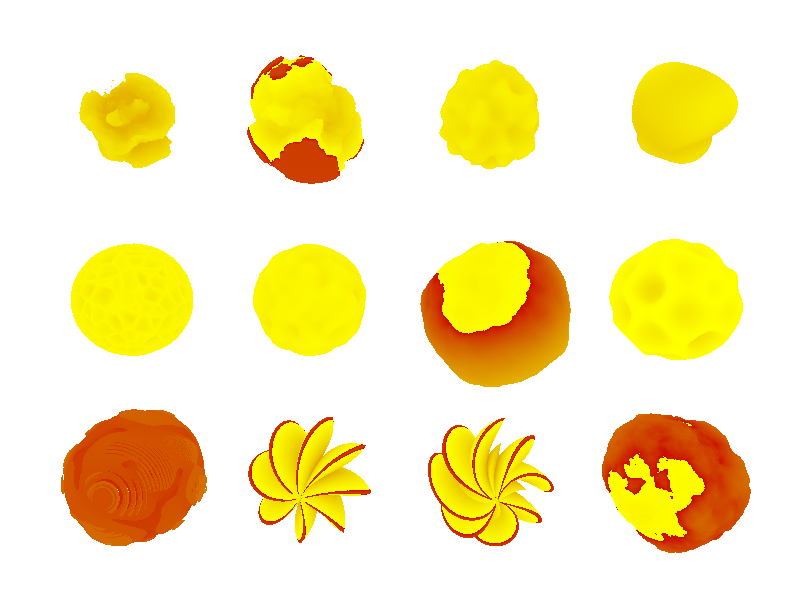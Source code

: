 //=========================================
// Various examples of spheres modified by a pigment function
// -----------------------------------------
// Made for Persistence of vision 3.6
//==========================================  
// Copyright 2001-2004 Gilles Tran http://www.oyonale.com
// -----------------------------------------
// This work is licensed under the Creative Commons Attribution License. 
// To view a copy of this license, visit http://creativecommons.org/licenses/by/2.0/ 
// or send a letter to Creative Commons, 559 Nathan Abbott Way, Stanford, California 94305, USA.
// You are free:
// - to copy, distribute, display, and perform the work
// - to make derivative works
// - to make commercial use of the work
// Under the following conditions:
// - Attribution. You must give the original author credit.
// - For any reuse or distribution, you must make clear to others the license terms of this work.
// - Any of these conditions can be waived if you get permission from the copyright holder.
// Your fair use and other rights are in no way affected by the above. 
//==========================================  
#include "colors.inc"

// ----------------------------------------
camera
{
  location  <0.1, 0.1, -3.0>
  direction 1*z
  right     4/3*x
  look_at   <0.0, 0,  0>
}

background{White}
light_source{<1,1,-1>*1000 color White*2}

// ----------------------------------------
// Max_gradient
// This parameter may need to be changed if some isosurfaces look strange (or don't appear at all)
// ----------------------------------------
#declare mxg=8; 

// ----------------------------------------
// Examples
// ----------------------------------------
// rock (agate)
#declare isoScale=0.8;   // scale of pigment modifier (higher values=smaller scale)
#declare isoStrength=0.4;   // strength of pigment modifie (how much the shape is deformed)
#declare isoThreshold=0.2;  // threshold (radius of the sphere without deformation)
#declare isoBound=2.5;        // bounding sphere (should be larger than isoThreshold)
#declare isoTurb=0;       // turbulence of the pigment modifier
#declare isoPig=pigment {agate turbulence isoTurb color_map{[0  White][1  Black]}}
#declare isoFunc=function{ pigment {isoPig}}
#declare isoSphere_agate=isosurface{
        function{x*x+y*y+z*z -isoFunc(x*isoScale,y*isoScale,z*isoScale).gray*isoStrength}
        contained_by {box{-isoBound,isoBound}}
        max_gradient mxg
 
         threshold isoThreshold
}
                 
// nugget (boxed)                 
#undef isoFunc
#declare isoScale=0.8;      // scale of pigment modifier (higher values=smaller scale)
#declare isoStrength=1;     // strength of pigment modifie (how much the shape is deformed)
#declare isoThreshold=0.1;  // threshold (radius of the sphere without deformation)
#declare isoBound=2.5;        // bounding sphere (should be larger than isoThreshold)
#declare isoTurb=1;       // turbulence of the pigment modifier
#declare isoPig=pigment {boxed turbulence isoTurb color_map{[0  White][1  Black]}}
#declare isoFunc=function{ pigment {isoPig}}
#declare isoSphere_boxed=isosurface{
        function{x*x+y*y+z*z -isoFunc(x*isoScale,y*isoScale,z*isoScale).gray*isoStrength}
        contained_by {box{-isoBound,isoBound}}
        max_gradient mxg
 
         threshold isoThreshold
}

// nugget (bozo 1)
#undef isoFunc
#declare isoScale=4;      // scale of pigment modifier (higher values=smaller scale)
#declare isoStrength=0.5;     // strength of pigment modifie (how much the shape is deformed)
#declare isoThreshold=0.4;  // threshold (radius of the sphere without deformation)
#declare isoBound=2.5;        // bounding sphere (should be larger than isoThreshold)
#declare isoTurb=0;       // turbulence of the pigment modifier
#declare isoPig=pigment {bozo turbulence isoTurb color_map{[0  White][1  Black]}}
#declare isoFunc=function{ pigment {isoPig}}
#declare isoSphere_bozo_1=isosurface{
        function{x*x+y*y+z*z -isoFunc(x*isoScale,y*isoScale,z*isoScale).gray*isoStrength}
        contained_by {box{-isoBound,isoBound}}
        max_gradient mxg
 
         threshold isoThreshold
}

// smooth pebble (bozo 2)
#undef isoFunc
#declare isoScale=1;      // scale of pigment modifier (higher values=smaller scale)
#declare isoStrength=0.8;     // strength of pigment modifie (how much the shape is deformed)
#declare isoThreshold=0.4;  // threshold (radius of the sphere without deformation)
#declare isoBound=2.5;        // bounding sphere (should be larger than isoThreshold)
#declare isoTurb=0;       // turbulence of the pigment modifier
#declare isoPig=pigment {bozo triangle_wave turbulence isoTurb color_map{[0  White][1  Black]}}
#declare isoFunc=function{ pigment {isoPig}}
#declare isoSphere_bozo_2=isosurface{
        function{x*x+y*y+z*z -isoFunc(x*isoScale,y*isoScale,z*isoScale).gray*isoStrength}
        contained_by {box{-isoBound,isoBound}}
        max_gradient mxg
 
         threshold isoThreshold
}
// pineapple (crackle) - long render
#undef isoFunc
#declare isoScale=4;      // scale of pigment modifier (higher values=smaller scale)
#declare isoStrength=0.4;     // strength of pigment modifie (how much the shape is deformed)
#declare isoThreshold=0.5;  // threshold (radius of the sphere without deformation)
#declare isoBound=2.5;        // bounding sphere (should be larger than isoThreshold)
#declare isoTurb=0;       // turbulence of the pigment modifier
#declare isoPig=pigment {crackle turbulence isoTurb color_map{[0  White][1  Black]}}
#declare isoFunc=function{ pigment {isoPig}}
#declare isoSphere_crackle=isosurface{
        function{x*x+y*y+z*z -isoFunc(x*isoScale,y*isoScale,z*isoScale).gray*isoStrength}
        contained_by {box{-isoBound,isoBound}}
        max_gradient mxg
 
         threshold isoThreshold
}
// brain (dents)
#undef isoFunc
#declare isoScale=4;      // scale of pigment modifier (higher values=smaller scale)
#declare isoStrength=0.4;     // strength of pigment modifie (how much the shape is deformed)
#declare isoThreshold=0.5;  // threshold (radius of the sphere without deformation)
#declare isoBound=2.5;        // bounding sphere (should be larger than isoThreshold)
#declare isoTurb=0;       // turbulence of the pigment modifier
#declare isoPig=pigment {dents turbulence isoTurb color_map{[0  White][1  Black]}}
#declare isoFunc=function{ pigment {isoPig}}
#declare isoSphere_dents=isosurface{
        function{x*x+y*y+z*z -isoFunc(x*isoScale,y*isoScale,z*isoScale).gray*isoStrength}
        contained_by {box{-isoBound,isoBound}}
        max_gradient mxg
 
         threshold isoThreshold
}

// silex (granite)
#undef isoFunc
#declare isoScale=0.04;      // scale of pigment modifier (higher values=smaller scale)
#declare isoStrength=1.8;     // strength of pigment modifie (how much the shape is deformed)
#declare isoThreshold=0.7;  // threshold (radius of the sphere without deformation)
#declare isoBound=2.5;        // bounding sphere (should be larger than isoThreshold)
#declare isoTurb=0;       // turbulence of the pigment modifier
#declare isoPig=pigment {granite turbulence isoTurb color_map{[0  White][1  Black]}}
#declare isoFunc=function{ pigment {isoPig}}
#declare isoSphere_granite=isosurface{
        function{x*x+y*y+z*z -isoFunc(x*isoScale,y*isoScale,z*isoScale).gray*isoStrength}
        contained_by {box{-isoBound,isoBound}}
        max_gradient mxg
 
         threshold isoThreshold
}

// hole (leopard)
#undef isoFunc
#declare isoScale=8;      // scale of pigment modifier (higher values=smaller scale)
#declare isoStrength=0.7;     // strength of pigment modifie (how much the shape is deformed)
#declare isoThreshold=0.3;  // threshold (radius of the sphere without deformation)
#declare isoBound=2.5;        // bounding sphere (should be larger than isoThreshold)
#declare isoTurb=0;       // turbulence of the pigment modifier
#declare isoPig=pigment {leopard turbulence isoTurb color_map{[0  White][1  Black]}}
#declare isoFunc=function{ pigment {isoPig}}
#declare isoSphere_leopard=isosurface{
        function{x*x+y*y+z*z -isoFunc(x*isoScale,y*isoScale,z*isoScale).gray*isoStrength}
        contained_by {box{-isoBound,isoBound}}
        max_gradient mxg
 
         threshold isoThreshold
}
// shield (ripples) - long render
#undef isoFunc
#declare isoScale=20;      // scale of pigment modifier (higher values=smaller scale)
#declare isoStrength=1;     // strength of pigment modifie (how much the shape is deformed)
#declare isoThreshold=0.6;  // threshold (radius of the sphere without deformation)
#declare isoBound=2.5;        // bounding sphere (should be larger than isoThreshold)
#declare isoTurb=0;       // turbulence of the pigment modifier
#declare isoPig=pigment {ripples turbulence isoTurb color_map{[0  White][1 Black]}}
#declare isoFunc=function{ pigment {isoPig}}
#declare isoSphere_ripples=isosurface{
        function{x*x+y*y+z*z -isoFunc(x*isoScale,y*isoScale,z*isoScale).gray*isoStrength}
        contained_by {box{-isoBound,isoBound}}
        max_gradient mxg
 
         threshold isoThreshold
}

// submarine propeller (spiral1)
#undef isoFunc
#declare isoScale=0.3;      // scale of pigment modifier (higher values=smaller scale)
#declare isoStrength=1;     // strength of pigment modifie (how much the shape is deformed)
#declare isoThreshold=0.1;  // threshold (radius of the sphere without deformation)
#declare isoBound=2.5;        // bounding sphere (should be larger than isoThreshold)
#declare isoTurb=0;       // turbulence of the pigment modifier
#declare isoPig=pigment {spiral1 8 turbulence isoTurb color_map{[0  White][1 Black]}}
#declare isoFunc=function{ pigment {isoPig}}
#declare isoSphere_spiral1=isosurface{
        function{x*x+y*y+z*z -isoFunc(x*isoScale,y*isoScale,z*isoScale).gray*isoStrength}
        contained_by {box{-isoBound,isoBound}}
        max_gradient mxg
 
         threshold isoThreshold
}                        

// irregular submarine propeller (spiral2)
#undef isoFunc
#declare isoScale=0.3;      // scale of pigment modifier (higher values=smaller scale)
#declare isoStrength=1;     // strength of pigment modifie (how much the shape is deformed)
#declare isoThreshold=0.1;  // threshold (radius of the sphere without deformation)
#declare isoBound=2.5;        // bounding sphere (should be larger than isoThreshold)
#declare isoTurb=0;       // turbulence of the pigment modifier
#declare isoPig=pigment {spiral2 4 turbulence isoTurb color_map{[0  White][1 Black]}}
#declare isoFunc=function{ pigment {isoPig}}
#declare isoSphere_spiral2=isosurface{
        function{x*x+y*y+z*z -isoFunc(x*isoScale,y*isoScale,z*isoScale).gray*isoStrength}
        contained_by {box{-isoBound,isoBound}}
        max_gradient mxg
 
         threshold isoThreshold
}                        

                 
// rock (wrinkles)
#undef isoFunc
#declare isoScale=1;      // scale of pigment modifier (higher values=smaller scale)
#declare isoStrength=1;     // strength of pigment modifie (how much the shape is deformed)
#declare isoThreshold=0.6;  // threshold (radius of the sphere without deformation)
#declare isoBound=2.5;        // bounding sphere (should be larger than isoThreshold)
#declare isoTurb=0;       // turbulence of the pigment modifier
#declare isoPig=pigment {wrinkles turbulence isoTurb color_map{[0  White][1  Black]}}
#declare isoFunc=function{ pigment {isoPig}}
#declare isoSphere_wrinkles=isosurface{
        function{x*x+y*y+z*z -isoFunc(x*isoScale,y*isoScale,z*isoScale).gray*isoStrength}
        contained_by {box{-isoBound,isoBound}}
        max_gradient mxg
 
         threshold isoThreshold
}
                 
                 
                 
#declare xr=3;
#declare yr=3;
#declare txtIso=texture{pigment{onion color_map{[0 color Red*0.6][1 color Yellow]}} finish{ambient 0.3 specular 0.1 roughness 0.04}}
union{
// top row, from left to right
object{isoSphere_agate    texture{txtIso} translate <-xr*1.5, yr,0>}
object{isoSphere_boxed    texture{txtIso} translate <-xr*0.5, yr,0>}
object{isoSphere_bozo_1   texture{txtIso} translate < xr*0.5, yr,0>}
object{isoSphere_bozo_2   texture{txtIso} translate < xr*1.5, yr,0>}

// middle row, from left to right
object{isoSphere_crackle  texture{txtIso} translate <-xr*1.5,  0,0>}
object{isoSphere_dents    texture{txtIso} translate <-xr*0.5,  0,0>}
object{isoSphere_granite  texture{txtIso} translate < xr*0.5,  0,0>}
object{isoSphere_leopard  texture{txtIso} translate < xr*1.5,  0,0>}

// bottom row, from left to right
object{isoSphere_ripples  texture{txtIso} translate <-xr*1.5,-yr,0>}
object{isoSphere_spiral1  texture{txtIso} translate <-xr*0.5,-yr,0>}
object{isoSphere_spiral2  texture{txtIso} translate < xr*0.5,-yr,0>}
object{isoSphere_wrinkles texture{txtIso} translate < xr*1.5,-yr,0>}
bounded_by{box{<-8,-8,-4><8,8,4>}}
scale 0.3
}


//object{isoSphere_agate texture{pigment{Cyan}}}
//sphere{0,1 texture{pigment{Cyan}}}
